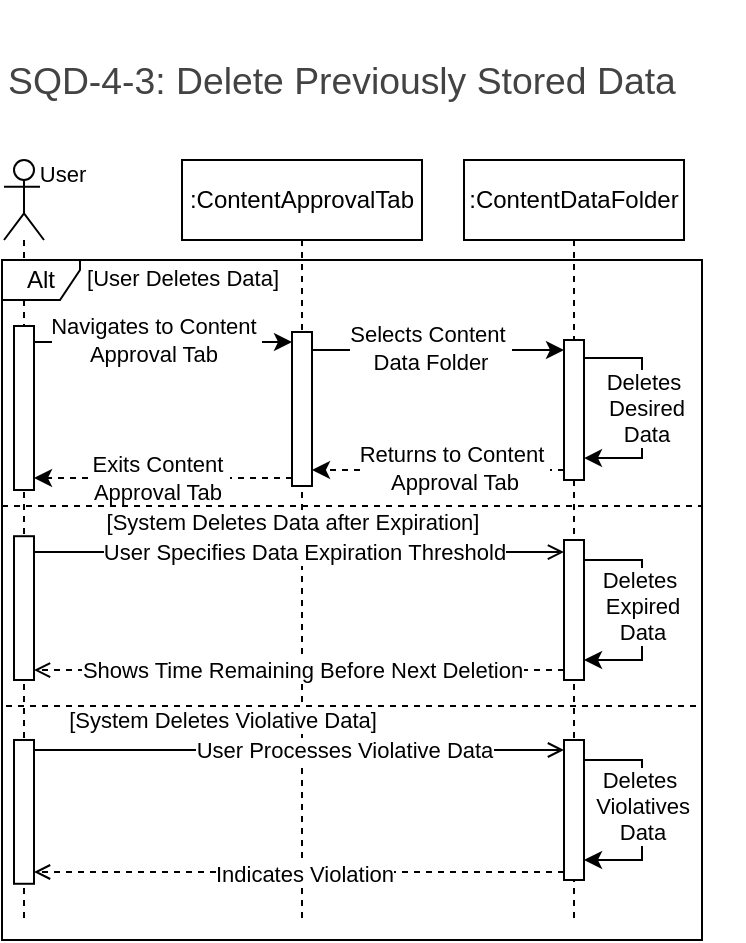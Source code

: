 <mxfile version="24.8.4">
  <diagram name="Page-1" id="4Xnhq7FAUNMDCpx05n0X">
    <mxGraphModel dx="899" dy="468" grid="1" gridSize="10" guides="1" tooltips="1" connect="1" arrows="1" fold="1" page="1" pageScale="1" pageWidth="1100" pageHeight="850" math="0" shadow="0">
      <root>
        <mxCell id="0" />
        <mxCell id="1" parent="0" />
        <mxCell id="bTBkoyc0kLt1lV2FvMyY-75" value="" style="group" parent="1" vertex="1" connectable="0">
          <mxGeometry x="191" y="110" width="20" height="380" as="geometry" />
        </mxCell>
        <mxCell id="mt74yqtBo2QoQVtlmqhJ-8" value="" style="shape=umlLifeline;perimeter=lifelinePerimeter;whiteSpace=wrap;html=1;container=0;dropTarget=0;collapsible=0;recursiveResize=0;outlineConnect=0;portConstraint=eastwest;newEdgeStyle={&quot;curved&quot;:0,&quot;rounded&quot;:0};participant=umlActor;align=center;size=40;" parent="bTBkoyc0kLt1lV2FvMyY-75" vertex="1">
          <mxGeometry width="20" height="380" as="geometry" />
        </mxCell>
        <mxCell id="mt74yqtBo2QoQVtlmqhJ-4" value="" style="html=1;points=[[0,0,0,0,5],[0,1,0,0,-5],[1,0,0,0,5],[1,1,0,0,-5]];perimeter=orthogonalPerimeter;outlineConnect=0;targetShapes=umlLifeline;portConstraint=eastwest;newEdgeStyle={&quot;curved&quot;:0,&quot;rounded&quot;:0};" parent="mt74yqtBo2QoQVtlmqhJ-8" vertex="1">
          <mxGeometry x="5" y="83" width="10" height="82" as="geometry" />
        </mxCell>
        <mxCell id="bTBkoyc0kLt1lV2FvMyY-33" value="" style="html=1;points=[[0,0,0,0,5],[0,1,0,0,-5],[1,0,0,0,5],[1,1,0,0,-5]];perimeter=orthogonalPerimeter;outlineConnect=0;targetShapes=umlLifeline;portConstraint=eastwest;newEdgeStyle={&quot;curved&quot;:0,&quot;rounded&quot;:0};" parent="bTBkoyc0kLt1lV2FvMyY-75" vertex="1">
          <mxGeometry x="5" y="188.105" width="10" height="71.892" as="geometry" />
        </mxCell>
        <mxCell id="bTBkoyc0kLt1lV2FvMyY-81" value="" style="html=1;points=[[0,0,0,0,5],[0,1,0,0,-5],[1,0,0,0,5],[1,1,0,0,-5]];perimeter=orthogonalPerimeter;outlineConnect=0;targetShapes=umlLifeline;portConstraint=eastwest;newEdgeStyle={&quot;curved&quot;:0,&quot;rounded&quot;:0};" parent="bTBkoyc0kLt1lV2FvMyY-75" vertex="1">
          <mxGeometry x="5" y="289.995" width="10" height="71.892" as="geometry" />
        </mxCell>
        <mxCell id="bTBkoyc0kLt1lV2FvMyY-80" value="" style="group" parent="1" vertex="1" connectable="0">
          <mxGeometry x="280" y="110" width="120" height="380" as="geometry" />
        </mxCell>
        <mxCell id="mt74yqtBo2QoQVtlmqhJ-3" value="&lt;div&gt;&lt;span style=&quot;background-color: initial;&quot;&gt;&lt;br&gt;&lt;/span&gt;&lt;/div&gt;&lt;span style=&quot;background-color: initial;&quot;&gt;:C&lt;/span&gt;&lt;span style=&quot;background-color: initial;&quot;&gt;ontentApprovalTab&lt;/span&gt;&lt;div&gt;&lt;div&gt;&lt;span style=&quot;background-color: initial;&quot;&gt;&lt;br&gt;&lt;/span&gt;&lt;/div&gt;&lt;/div&gt;" style="shape=umlLifeline;perimeter=lifelinePerimeter;whiteSpace=wrap;html=1;container=0;dropTarget=0;collapsible=0;recursiveResize=0;outlineConnect=0;portConstraint=eastwest;newEdgeStyle={&quot;curved&quot;:0,&quot;rounded&quot;:0};" parent="bTBkoyc0kLt1lV2FvMyY-80" vertex="1">
          <mxGeometry width="120" height="380" as="geometry" />
        </mxCell>
        <mxCell id="mt74yqtBo2QoQVtlmqhJ-9" value="" style="html=1;points=[[0,0,0,0,5],[0,1,0,0,-5],[1,0,0,0,5],[1,1,0,0,-5]];perimeter=orthogonalPerimeter;outlineConnect=0;targetShapes=umlLifeline;portConstraint=eastwest;newEdgeStyle={&quot;curved&quot;:0,&quot;rounded&quot;:0};" parent="bTBkoyc0kLt1lV2FvMyY-80" vertex="1">
          <mxGeometry x="55" y="86" width="10" height="77" as="geometry" />
        </mxCell>
        <mxCell id="bTBkoyc0kLt1lV2FvMyY-23" value="[System Deletes Data after Expiration]" style="edgeLabel;html=1;align=center;verticalAlign=middle;resizable=0;points=[];" parent="bTBkoyc0kLt1lV2FvMyY-80" vertex="1" connectable="0">
          <mxGeometry x="55.0" y="181.0" as="geometry" />
        </mxCell>
        <mxCell id="mt74yqtBo2QoQVtlmqhJ-10" style="edgeStyle=orthogonalEdgeStyle;rounded=0;orthogonalLoop=1;jettySize=auto;html=1;curved=0;" parent="1" edge="1">
          <mxGeometry relative="1" as="geometry">
            <Array as="points">
              <mxPoint x="270" y="201" />
              <mxPoint x="270" y="201" />
            </Array>
            <mxPoint x="206" y="201.016" as="sourcePoint" />
            <mxPoint x="335.0" y="201.016" as="targetPoint" />
          </mxGeometry>
        </mxCell>
        <mxCell id="mt74yqtBo2QoQVtlmqhJ-12" value="Navigates to Content&amp;nbsp;&lt;div&gt;Approval Tab&amp;nbsp;&lt;/div&gt;" style="edgeLabel;html=1;align=center;verticalAlign=middle;resizable=0;points=[];" parent="mt74yqtBo2QoQVtlmqhJ-10" vertex="1" connectable="0">
          <mxGeometry x="0.033" y="3" relative="1" as="geometry">
            <mxPoint x="-6" y="2" as="offset" />
          </mxGeometry>
        </mxCell>
        <mxCell id="bTBkoyc0kLt1lV2FvMyY-1" style="edgeStyle=orthogonalEdgeStyle;rounded=0;orthogonalLoop=1;jettySize=auto;html=1;curved=0;" parent="1" edge="1">
          <mxGeometry relative="1" as="geometry">
            <Array as="points">
              <mxPoint x="410" y="205" />
              <mxPoint x="410" y="205" />
            </Array>
            <mxPoint x="345.0" y="205.016" as="sourcePoint" />
            <mxPoint x="471" y="205.016" as="targetPoint" />
          </mxGeometry>
        </mxCell>
        <mxCell id="bTBkoyc0kLt1lV2FvMyY-2" value="Selects Content&amp;nbsp;&lt;div&gt;Data Folder&lt;/div&gt;" style="edgeLabel;html=1;align=center;verticalAlign=middle;resizable=0;points=[];" parent="bTBkoyc0kLt1lV2FvMyY-1" vertex="1" connectable="0">
          <mxGeometry x="-0.269" y="1" relative="1" as="geometry">
            <mxPoint x="13" as="offset" />
          </mxGeometry>
        </mxCell>
        <mxCell id="bTBkoyc0kLt1lV2FvMyY-6" style="edgeStyle=orthogonalEdgeStyle;rounded=0;orthogonalLoop=1;jettySize=auto;html=1;curved=0;dashed=1;" parent="1" edge="1">
          <mxGeometry relative="1" as="geometry">
            <Array as="points">
              <mxPoint x="410" y="265" />
              <mxPoint x="410" y="265" />
            </Array>
            <mxPoint x="471" y="265" as="sourcePoint" />
            <mxPoint x="345" y="265" as="targetPoint" />
          </mxGeometry>
        </mxCell>
        <mxCell id="bTBkoyc0kLt1lV2FvMyY-7" style="edgeStyle=orthogonalEdgeStyle;rounded=0;orthogonalLoop=1;jettySize=auto;html=1;curved=0;dashed=1;" parent="1" edge="1">
          <mxGeometry relative="1" as="geometry">
            <mxPoint x="335" y="269" as="sourcePoint" />
            <mxPoint x="206" y="269" as="targetPoint" />
            <Array as="points">
              <mxPoint x="280" y="269" />
              <mxPoint x="280" y="269" />
            </Array>
          </mxGeometry>
        </mxCell>
        <mxCell id="bTBkoyc0kLt1lV2FvMyY-10" value="Exits Content&amp;nbsp;&lt;div&gt;Approval Tab&amp;nbsp;&lt;/div&gt;" style="edgeLabel;html=1;align=center;verticalAlign=middle;resizable=0;points=[];" parent="bTBkoyc0kLt1lV2FvMyY-7" vertex="1" connectable="0">
          <mxGeometry x="0.06" y="-1" relative="1" as="geometry">
            <mxPoint x="2" y="1" as="offset" />
          </mxGeometry>
        </mxCell>
        <mxCell id="bTBkoyc0kLt1lV2FvMyY-11" value="User" style="edgeLabel;html=1;align=center;verticalAlign=middle;resizable=0;points=[];" parent="bTBkoyc0kLt1lV2FvMyY-7" vertex="1" connectable="0">
          <mxGeometry x="-0.714" y="4" relative="1" as="geometry">
            <mxPoint x="-97" y="-156" as="offset" />
          </mxGeometry>
        </mxCell>
        <mxCell id="bTBkoyc0kLt1lV2FvMyY-18" value="[User Deletes Data]" style="edgeLabel;html=1;align=center;verticalAlign=middle;resizable=0;points=[];" parent="bTBkoyc0kLt1lV2FvMyY-7" vertex="1" connectable="0">
          <mxGeometry x="-0.672" y="1" relative="1" as="geometry">
            <mxPoint x="-34" y="-101" as="offset" />
          </mxGeometry>
        </mxCell>
        <mxCell id="bTBkoyc0kLt1lV2FvMyY-8" value="Returns to Content&amp;nbsp;&lt;div&gt;Approval Tab&lt;/div&gt;" style="edgeLabel;html=1;align=center;verticalAlign=middle;resizable=0;points=[];" parent="1" vertex="1" connectable="0">
          <mxGeometry x="416" y="264" as="geometry" />
        </mxCell>
        <mxCell id="bTBkoyc0kLt1lV2FvMyY-16" value="Alt" style="shape=umlFrame;whiteSpace=wrap;html=1;pointerEvents=0;width=39;height=20;snapToPoint=0;fixDash=0;container=0;backgroundOutline=0;collapsible=0;connectable=1;" parent="1" vertex="1">
          <mxGeometry x="190" y="160" width="350" height="340" as="geometry" />
        </mxCell>
        <mxCell id="bTBkoyc0kLt1lV2FvMyY-22" value="" style="swimlane;startSize=0;container=0;dashed=1;" parent="1" vertex="1">
          <mxGeometry x="190" y="283" width="350" height="100" as="geometry" />
        </mxCell>
        <mxCell id="bTBkoyc0kLt1lV2FvMyY-29" style="edgeStyle=orthogonalEdgeStyle;rounded=0;orthogonalLoop=1;jettySize=auto;html=1;curved=0;endArrow=open;endFill=0;" parent="1" edge="1">
          <mxGeometry relative="1" as="geometry">
            <mxPoint x="206" y="306.02" as="sourcePoint" />
            <Array as="points">
              <mxPoint x="340" y="306" />
              <mxPoint x="340" y="306" />
            </Array>
            <mxPoint x="471.0" y="306.02" as="targetPoint" />
          </mxGeometry>
        </mxCell>
        <mxCell id="bTBkoyc0kLt1lV2FvMyY-30" value="User Specifies Data Expiration&amp;nbsp;Threshold" style="edgeLabel;html=1;align=center;verticalAlign=middle;resizable=0;points=[];" parent="bTBkoyc0kLt1lV2FvMyY-29" vertex="1" connectable="0">
          <mxGeometry x="0.098" relative="1" as="geometry">
            <mxPoint x="-11" as="offset" />
          </mxGeometry>
        </mxCell>
        <mxCell id="bTBkoyc0kLt1lV2FvMyY-70" style="edgeStyle=orthogonalEdgeStyle;rounded=0;orthogonalLoop=1;jettySize=auto;html=1;curved=0;endArrow=open;endFill=0;dashed=1;" parent="1" edge="1">
          <mxGeometry relative="1" as="geometry">
            <mxPoint x="206" y="365.02" as="targetPoint" />
            <Array as="points">
              <mxPoint x="340" y="365" />
              <mxPoint x="340" y="365" />
            </Array>
            <mxPoint x="471.0" y="365.02" as="sourcePoint" />
          </mxGeometry>
        </mxCell>
        <mxCell id="bTBkoyc0kLt1lV2FvMyY-72" value="Shows Time Remaining Before Next Deletion" style="edgeLabel;html=1;align=center;verticalAlign=middle;resizable=0;points=[];" parent="bTBkoyc0kLt1lV2FvMyY-70" vertex="1" connectable="0">
          <mxGeometry x="0.123" y="2" relative="1" as="geometry">
            <mxPoint x="18" y="-2" as="offset" />
          </mxGeometry>
        </mxCell>
        <mxCell id="bTBkoyc0kLt1lV2FvMyY-79" value="" style="group" parent="1" vertex="1" connectable="0">
          <mxGeometry x="421" y="110" width="110" height="380" as="geometry" />
        </mxCell>
        <mxCell id="mt74yqtBo2QoQVtlmqhJ-5" value=":ContentDataFolder" style="shape=umlLifeline;perimeter=lifelinePerimeter;whiteSpace=wrap;html=1;container=0;dropTarget=0;collapsible=0;recursiveResize=0;outlineConnect=0;portConstraint=eastwest;newEdgeStyle={&quot;curved&quot;:0,&quot;rounded&quot;:0};" parent="bTBkoyc0kLt1lV2FvMyY-79" vertex="1">
          <mxGeometry width="110" height="380" as="geometry" />
        </mxCell>
        <mxCell id="bTBkoyc0kLt1lV2FvMyY-76" value="" style="html=1;points=[[0,0,0,0,5],[0,1,0,0,-5],[1,0,0,0,5],[1,1,0,0,-5]];perimeter=orthogonalPerimeter;outlineConnect=0;targetShapes=umlLifeline;portConstraint=eastwest;newEdgeStyle={&quot;curved&quot;:0,&quot;rounded&quot;:0};" parent="mt74yqtBo2QoQVtlmqhJ-5" vertex="1">
          <mxGeometry x="50" y="290" width="10" height="70" as="geometry" />
        </mxCell>
        <mxCell id="bTBkoyc0kLt1lV2FvMyY-77" style="edgeStyle=orthogonalEdgeStyle;rounded=0;orthogonalLoop=1;jettySize=auto;html=1;curved=0;" parent="mt74yqtBo2QoQVtlmqhJ-5" source="bTBkoyc0kLt1lV2FvMyY-76" target="bTBkoyc0kLt1lV2FvMyY-76" edge="1">
          <mxGeometry relative="1" as="geometry">
            <mxPoint x="59" y="305.0" as="sourcePoint" />
            <mxPoint x="59" y="345.0" as="targetPoint" />
            <Array as="points">
              <mxPoint x="89" y="300" />
              <mxPoint x="89" y="350" />
            </Array>
          </mxGeometry>
        </mxCell>
        <mxCell id="bTBkoyc0kLt1lV2FvMyY-78" value="Deletes&amp;nbsp;&lt;div&gt;Violatives&lt;/div&gt;&lt;div&gt;Data&lt;/div&gt;" style="edgeLabel;html=1;align=center;verticalAlign=middle;resizable=0;points=[];" parent="bTBkoyc0kLt1lV2FvMyY-77" vertex="1" connectable="0">
          <mxGeometry x="-0.09" y="2" relative="1" as="geometry">
            <mxPoint x="-2" y="3" as="offset" />
          </mxGeometry>
        </mxCell>
        <mxCell id="mt74yqtBo2QoQVtlmqhJ-6" value="" style="html=1;points=[[0,0,0,0,5],[0,1,0,0,-5],[1,0,0,0,5],[1,1,0,0,-5]];perimeter=orthogonalPerimeter;outlineConnect=0;targetShapes=umlLifeline;portConstraint=eastwest;newEdgeStyle={&quot;curved&quot;:0,&quot;rounded&quot;:0};" parent="bTBkoyc0kLt1lV2FvMyY-79" vertex="1">
          <mxGeometry x="50" y="90" width="10" height="70" as="geometry" />
        </mxCell>
        <mxCell id="bTBkoyc0kLt1lV2FvMyY-25" value="" style="html=1;points=[[0,0,0,0,5],[0,1,0,0,-5],[1,0,0,0,5],[1,1,0,0,-5]];perimeter=orthogonalPerimeter;outlineConnect=0;targetShapes=umlLifeline;portConstraint=eastwest;newEdgeStyle={&quot;curved&quot;:0,&quot;rounded&quot;:0};" parent="bTBkoyc0kLt1lV2FvMyY-79" vertex="1">
          <mxGeometry x="50" y="190" width="10" height="70" as="geometry" />
        </mxCell>
        <mxCell id="bTBkoyc0kLt1lV2FvMyY-3" style="edgeStyle=orthogonalEdgeStyle;rounded=0;orthogonalLoop=1;jettySize=auto;html=1;curved=0;" parent="bTBkoyc0kLt1lV2FvMyY-79" edge="1">
          <mxGeometry relative="1" as="geometry">
            <mxPoint x="60" y="99.016" as="sourcePoint" />
            <mxPoint x="60" y="149.016" as="targetPoint" />
            <Array as="points">
              <mxPoint x="89" y="99" />
              <mxPoint x="89" y="149" />
            </Array>
          </mxGeometry>
        </mxCell>
        <mxCell id="bTBkoyc0kLt1lV2FvMyY-4" value="Deletes&amp;nbsp;&lt;div&gt;Desired&lt;/div&gt;&lt;div&gt;Data&lt;/div&gt;" style="edgeLabel;html=1;align=center;verticalAlign=middle;resizable=0;points=[];" parent="bTBkoyc0kLt1lV2FvMyY-3" vertex="1" connectable="0">
          <mxGeometry x="-0.09" y="2" relative="1" as="geometry">
            <mxPoint y="5" as="offset" />
          </mxGeometry>
        </mxCell>
        <mxCell id="bTBkoyc0kLt1lV2FvMyY-26" style="edgeStyle=orthogonalEdgeStyle;rounded=0;orthogonalLoop=1;jettySize=auto;html=1;curved=0;" parent="bTBkoyc0kLt1lV2FvMyY-79" source="bTBkoyc0kLt1lV2FvMyY-25" target="bTBkoyc0kLt1lV2FvMyY-25" edge="1">
          <mxGeometry relative="1" as="geometry">
            <mxPoint x="59" y="205.0" as="sourcePoint" />
            <mxPoint x="59" y="245.0" as="targetPoint" />
            <Array as="points">
              <mxPoint x="89" y="200" />
              <mxPoint x="89" y="250" />
            </Array>
          </mxGeometry>
        </mxCell>
        <mxCell id="bTBkoyc0kLt1lV2FvMyY-27" value="Deletes&amp;nbsp;&lt;div&gt;Expired&lt;/div&gt;&lt;div&gt;Data&lt;/div&gt;" style="edgeLabel;html=1;align=center;verticalAlign=middle;resizable=0;points=[];" parent="bTBkoyc0kLt1lV2FvMyY-26" vertex="1" connectable="0">
          <mxGeometry x="-0.09" y="2" relative="1" as="geometry">
            <mxPoint x="-2" y="3" as="offset" />
          </mxGeometry>
        </mxCell>
        <mxCell id="bTBkoyc0kLt1lV2FvMyY-73" value="[System Deletes Violative Data]" style="edgeLabel;html=1;align=center;verticalAlign=middle;resizable=0;points=[];" parent="1" vertex="1" connectable="0">
          <mxGeometry x="300.0" y="390.0" as="geometry" />
        </mxCell>
        <mxCell id="bTBkoyc0kLt1lV2FvMyY-82" style="edgeStyle=orthogonalEdgeStyle;rounded=0;orthogonalLoop=1;jettySize=auto;html=1;curved=0;endArrow=open;endFill=0;" parent="1" edge="1">
          <mxGeometry relative="1" as="geometry">
            <Array as="points">
              <mxPoint x="340" y="405" />
              <mxPoint x="340" y="405" />
            </Array>
            <mxPoint x="206" y="405.0" as="sourcePoint" />
            <mxPoint x="471" y="405.0" as="targetPoint" />
          </mxGeometry>
        </mxCell>
        <mxCell id="bTBkoyc0kLt1lV2FvMyY-83" value="User Processes Violative Data" style="edgeLabel;html=1;align=center;verticalAlign=middle;resizable=0;points=[];" parent="bTBkoyc0kLt1lV2FvMyY-82" vertex="1" connectable="0">
          <mxGeometry x="0.169" relative="1" as="geometry">
            <mxPoint as="offset" />
          </mxGeometry>
        </mxCell>
        <mxCell id="bTBkoyc0kLt1lV2FvMyY-84" style="edgeStyle=orthogonalEdgeStyle;rounded=0;orthogonalLoop=1;jettySize=auto;html=1;curved=0;endArrow=open;endFill=0;dashed=1;" parent="1" edge="1">
          <mxGeometry relative="1" as="geometry">
            <Array as="points">
              <mxPoint x="340" y="466" />
              <mxPoint x="340" y="466" />
            </Array>
            <mxPoint x="471" y="466.0" as="sourcePoint" />
            <mxPoint x="206" y="466.0" as="targetPoint" />
          </mxGeometry>
        </mxCell>
        <mxCell id="bTBkoyc0kLt1lV2FvMyY-86" value="Indicates Violation" style="edgeLabel;html=1;align=center;verticalAlign=middle;resizable=0;points=[];" parent="bTBkoyc0kLt1lV2FvMyY-84" vertex="1" connectable="0">
          <mxGeometry x="0.097" y="1" relative="1" as="geometry">
            <mxPoint x="15" as="offset" />
          </mxGeometry>
        </mxCell>
        <mxCell id="bTBkoyc0kLt1lV2FvMyY-87" value="&lt;b style=&quot;font-weight:normal;&quot; id=&quot;docs-internal-guid-be325c11-7fff-dd52-29ce-4bda0e180789&quot;&gt;&lt;h3 dir=&quot;ltr&quot; style=&quot;line-height:1.38;margin-top:16pt;margin-bottom:4pt;&quot;&gt;&lt;span style=&quot;font-size:14.0pt;font-family:Arial,sans-serif;color:#434343;background-color:transparent;font-weight:400;font-style:normal;font-variant:normal;text-decoration:none;vertical-align:baseline;white-space:pre;white-space:pre-wrap;&quot;&gt;SQD-4-3: Delete Previously Stored Data&amp;nbsp;&lt;/span&gt;&lt;/h3&gt;&lt;/b&gt;" style="text;whiteSpace=wrap;html=1;" parent="1" vertex="1">
          <mxGeometry x="191" y="30" width="370" height="80" as="geometry" />
        </mxCell>
      </root>
    </mxGraphModel>
  </diagram>
</mxfile>

